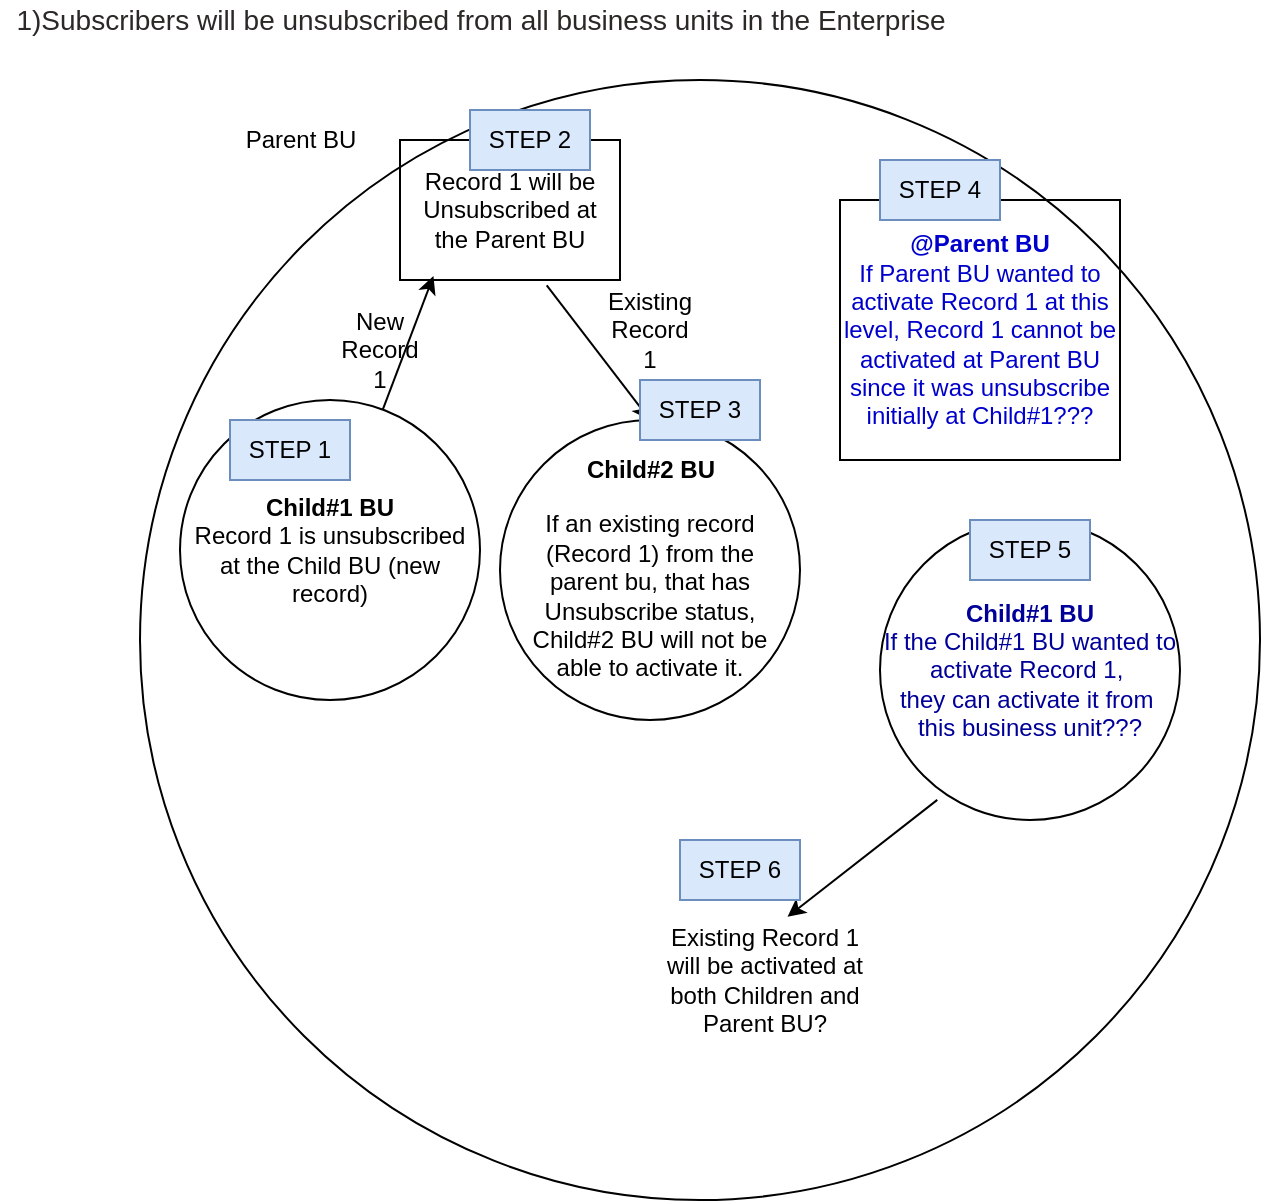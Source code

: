 <mxfile version="15.5.2" type="github" pages="3">
  <diagram id="M77ANdr9X2s9HXMzlOHC" name="Page-1">
    <mxGraphModel dx="782" dy="436" grid="1" gridSize="10" guides="1" tooltips="1" connect="1" arrows="1" fold="1" page="1" pageScale="1" pageWidth="850" pageHeight="1100" math="0" shadow="0">
      <root>
        <mxCell id="0" />
        <mxCell id="1" parent="0" />
        <mxCell id="zp5esCSb5nrr4HkL_zsH-1" value="" style="ellipse;whiteSpace=wrap;html=1;aspect=fixed;align=center;" parent="1" vertex="1">
          <mxGeometry x="120" y="70" width="560" height="560" as="geometry" />
        </mxCell>
        <mxCell id="zp5esCSb5nrr4HkL_zsH-3" value="&lt;span style=&quot;color: rgb(43 , 40 , 38) ; font-family: , &amp;#34;helvetica&amp;#34; , &amp;#34;arial&amp;#34; , sans-serif ; font-size: 14px ; text-align: left ; background-color: rgb(255 , 255 , 255)&quot;&gt;1)Subscribers will be unsubscribed from all business units in the Enterprise&lt;/span&gt;" style="text;html=1;align=center;verticalAlign=middle;resizable=0;points=[];autosize=1;strokeColor=none;fillColor=none;" parent="1" vertex="1">
          <mxGeometry x="50" y="30" width="480" height="20" as="geometry" />
        </mxCell>
        <mxCell id="zp5esCSb5nrr4HkL_zsH-5" value="Parent BU" style="text;html=1;align=center;verticalAlign=middle;resizable=0;points=[];autosize=1;strokeColor=none;fillColor=none;" parent="1" vertex="1">
          <mxGeometry x="165" y="90" width="70" height="20" as="geometry" />
        </mxCell>
        <mxCell id="zp5esCSb5nrr4HkL_zsH-6" value="&lt;b&gt;Child#1 BU&lt;/b&gt;&lt;br&gt;Record 1 is unsubscribed&lt;br&gt;at the Child BU (new &lt;br&gt;record)" style="ellipse;whiteSpace=wrap;html=1;aspect=fixed;" parent="1" vertex="1">
          <mxGeometry x="140" y="230" width="150" height="150" as="geometry" />
        </mxCell>
        <mxCell id="zp5esCSb5nrr4HkL_zsH-7" value="Record 1 will be Unsubscribed at&lt;br&gt;the Parent BU" style="text;html=1;strokeColor=default;fillColor=none;align=center;verticalAlign=middle;whiteSpace=wrap;rounded=0;" parent="1" vertex="1">
          <mxGeometry x="250" y="100" width="110" height="70" as="geometry" />
        </mxCell>
        <mxCell id="zp5esCSb5nrr4HkL_zsH-8" value="" style="endArrow=classic;html=1;rounded=0;entryX=0.152;entryY=0.971;entryDx=0;entryDy=0;entryPerimeter=0;" parent="1" source="zp5esCSb5nrr4HkL_zsH-6" target="zp5esCSb5nrr4HkL_zsH-7" edge="1">
          <mxGeometry width="50" height="50" relative="1" as="geometry">
            <mxPoint x="360" y="220" as="sourcePoint" />
            <mxPoint x="410" y="170" as="targetPoint" />
          </mxGeometry>
        </mxCell>
        <mxCell id="zp5esCSb5nrr4HkL_zsH-9" value="" style="ellipse;whiteSpace=wrap;html=1;aspect=fixed;" parent="1" vertex="1">
          <mxGeometry x="300" y="240" width="150" height="150" as="geometry" />
        </mxCell>
        <mxCell id="zp5esCSb5nrr4HkL_zsH-10" value="&lt;b&gt;Child#2 BU&lt;/b&gt;" style="text;html=1;strokeColor=none;fillColor=none;align=center;verticalAlign=middle;whiteSpace=wrap;rounded=0;" parent="1" vertex="1">
          <mxGeometry x="337.5" y="250" width="75" height="30" as="geometry" />
        </mxCell>
        <mxCell id="zp5esCSb5nrr4HkL_zsH-11" value="If an existing record (Record 1) from the parent bu, that has Unsubscribe status,&lt;br&gt;Child#2 BU will not be able to activate it." style="text;html=1;strokeColor=none;fillColor=none;align=center;verticalAlign=middle;whiteSpace=wrap;rounded=0;" parent="1" vertex="1">
          <mxGeometry x="315" y="260" width="120" height="135" as="geometry" />
        </mxCell>
        <mxCell id="zp5esCSb5nrr4HkL_zsH-12" value="" style="endArrow=classic;html=1;rounded=0;entryX=0.5;entryY=0;entryDx=0;entryDy=0;exitX=0.667;exitY=1.038;exitDx=0;exitDy=0;exitPerimeter=0;" parent="1" source="zp5esCSb5nrr4HkL_zsH-7" target="zp5esCSb5nrr4HkL_zsH-9" edge="1">
          <mxGeometry width="50" height="50" relative="1" as="geometry">
            <mxPoint x="340" y="240" as="sourcePoint" />
            <mxPoint x="390" y="190" as="targetPoint" />
          </mxGeometry>
        </mxCell>
        <mxCell id="zp5esCSb5nrr4HkL_zsH-13" value="New Record 1" style="text;html=1;strokeColor=none;fillColor=none;align=center;verticalAlign=middle;whiteSpace=wrap;rounded=0;rotation=0;" parent="1" vertex="1">
          <mxGeometry x="220" y="190" width="40" height="30" as="geometry" />
        </mxCell>
        <mxCell id="zp5esCSb5nrr4HkL_zsH-14" value="Existing Record 1" style="text;html=1;strokeColor=none;fillColor=none;align=center;verticalAlign=middle;whiteSpace=wrap;rounded=0;rotation=0;" parent="1" vertex="1">
          <mxGeometry x="355" y="180" width="40" height="30" as="geometry" />
        </mxCell>
        <mxCell id="zp5esCSb5nrr4HkL_zsH-16" value="STEP 1" style="text;html=1;strokeColor=#6c8ebf;fillColor=#dae8fc;align=center;verticalAlign=middle;whiteSpace=wrap;rounded=0;" parent="1" vertex="1">
          <mxGeometry x="165" y="240" width="60" height="30" as="geometry" />
        </mxCell>
        <mxCell id="zp5esCSb5nrr4HkL_zsH-17" value="STEP 2" style="text;html=1;strokeColor=#6c8ebf;fillColor=#dae8fc;align=center;verticalAlign=middle;whiteSpace=wrap;rounded=0;" parent="1" vertex="1">
          <mxGeometry x="285" y="85" width="60" height="30" as="geometry" />
        </mxCell>
        <mxCell id="zp5esCSb5nrr4HkL_zsH-18" value="STEP 3" style="text;html=1;strokeColor=#6c8ebf;fillColor=#dae8fc;align=center;verticalAlign=middle;whiteSpace=wrap;rounded=0;" parent="1" vertex="1">
          <mxGeometry x="370" y="220" width="60" height="30" as="geometry" />
        </mxCell>
        <mxCell id="zp5esCSb5nrr4HkL_zsH-20" value="&lt;font color=&quot;#000099&quot;&gt;&lt;b&gt;Child#1 BU&lt;/b&gt;&lt;br&gt;If the Child#1 BU wanted to activate Record 1,&amp;nbsp;&lt;br&gt;they can activate it from&amp;nbsp;&lt;br&gt;this business unit???&lt;/font&gt;" style="ellipse;whiteSpace=wrap;html=1;aspect=fixed;" parent="1" vertex="1">
          <mxGeometry x="490" y="290" width="150" height="150" as="geometry" />
        </mxCell>
        <mxCell id="zp5esCSb5nrr4HkL_zsH-21" value="" style="endArrow=classic;html=1;rounded=0;exitX=0.191;exitY=0.933;exitDx=0;exitDy=0;exitPerimeter=0;entryX=0.59;entryY=-0.027;entryDx=0;entryDy=0;entryPerimeter=0;" parent="1" source="zp5esCSb5nrr4HkL_zsH-20" target="dnP2f6q4hplHWsXKWP3F-1" edge="1">
          <mxGeometry width="50" height="50" relative="1" as="geometry">
            <mxPoint x="340" y="310" as="sourcePoint" />
            <mxPoint x="390" y="260" as="targetPoint" />
          </mxGeometry>
        </mxCell>
        <mxCell id="zp5esCSb5nrr4HkL_zsH-22" value="&lt;font color=&quot;#0000cc&quot;&gt;&lt;b&gt;@Parent BU&lt;/b&gt;&lt;br&gt;If Parent BU wanted to activate Record 1 at this level, Record 1 cannot be activated at Parent BU since it was unsubscribe initially at Child#1???&lt;/font&gt;" style="text;html=1;strokeColor=default;fillColor=none;align=center;verticalAlign=middle;whiteSpace=wrap;rounded=0;rotation=0;" parent="1" vertex="1">
          <mxGeometry x="470" y="130" width="140" height="130" as="geometry" />
        </mxCell>
        <mxCell id="zp5esCSb5nrr4HkL_zsH-23" value="STEP 5" style="text;html=1;strokeColor=#6c8ebf;fillColor=#dae8fc;align=center;verticalAlign=middle;whiteSpace=wrap;rounded=0;" parent="1" vertex="1">
          <mxGeometry x="535" y="290" width="60" height="30" as="geometry" />
        </mxCell>
        <mxCell id="zp5esCSb5nrr4HkL_zsH-24" value="STEP 4" style="text;html=1;strokeColor=#6c8ebf;fillColor=#dae8fc;align=center;verticalAlign=middle;whiteSpace=wrap;rounded=0;" parent="1" vertex="1">
          <mxGeometry x="490" y="110" width="60" height="30" as="geometry" />
        </mxCell>
        <mxCell id="dnP2f6q4hplHWsXKWP3F-1" value="Existing Record 1&lt;br&gt;will be activated at both Children and Parent BU?" style="text;html=1;strokeColor=none;fillColor=none;align=center;verticalAlign=middle;whiteSpace=wrap;rounded=0;rotation=0;" parent="1" vertex="1">
          <mxGeometry x="370" y="490" width="125" height="60" as="geometry" />
        </mxCell>
        <mxCell id="dnP2f6q4hplHWsXKWP3F-4" value="STEP 6" style="text;html=1;strokeColor=#6c8ebf;fillColor=#dae8fc;align=center;verticalAlign=middle;whiteSpace=wrap;rounded=0;" parent="1" vertex="1">
          <mxGeometry x="390" y="450" width="60" height="30" as="geometry" />
        </mxCell>
      </root>
    </mxGraphModel>
  </diagram>
  <diagram id="EgBsvIfDsWsQL3gK1-Qx" name="Page-2">
    <mxGraphModel dx="782" dy="436" grid="1" gridSize="10" guides="1" tooltips="1" connect="1" arrows="1" fold="1" page="1" pageScale="1" pageWidth="850" pageHeight="1100" math="0" shadow="0">
      <root>
        <mxCell id="CEfxVja-TNXCTXSumTY8-0" />
        <mxCell id="CEfxVja-TNXCTXSumTY8-1" parent="CEfxVja-TNXCTXSumTY8-0" />
        <mxCell id="DqOJCjC2_lp1kB3DQxjG-0" value="" style="ellipse;whiteSpace=wrap;html=1;aspect=fixed;align=center;" parent="CEfxVja-TNXCTXSumTY8-1" vertex="1">
          <mxGeometry x="120" y="70" width="530" height="530" as="geometry" />
        </mxCell>
        <mxCell id="DqOJCjC2_lp1kB3DQxjG-2" value="&lt;span style=&quot;color: rgb(43 , 40 , 38) ; font-family: , &amp;#34;helvetica&amp;#34; , &amp;#34;arial&amp;#34; , sans-serif ; font-size: 14px ; text-align: left ; background-color: rgb(255 , 255 , 255)&quot;&gt;1)Subscribers will be unsubscribed from all business units in the Enterprise&lt;/span&gt;" style="text;html=1;align=center;verticalAlign=middle;resizable=0;points=[];autosize=1;strokeColor=none;fillColor=none;" parent="CEfxVja-TNXCTXSumTY8-1" vertex="1">
          <mxGeometry x="50" y="30" width="480" height="20" as="geometry" />
        </mxCell>
        <mxCell id="DqOJCjC2_lp1kB3DQxjG-3" value="Parent BU" style="text;html=1;align=center;verticalAlign=middle;resizable=0;points=[];autosize=1;strokeColor=none;fillColor=none;" parent="CEfxVja-TNXCTXSumTY8-1" vertex="1">
          <mxGeometry x="165" y="90" width="70" height="20" as="geometry" />
        </mxCell>
        <mxCell id="DqOJCjC2_lp1kB3DQxjG-4" value="&lt;b&gt;Child#1 BU&lt;/b&gt;&lt;br&gt;If Child#1 BU wanted to activate Record 2, Record 2 will not be&amp;nbsp; activated at this BU level." style="ellipse;whiteSpace=wrap;html=1;aspect=fixed;" parent="CEfxVja-TNXCTXSumTY8-1" vertex="1">
          <mxGeometry x="140" y="230" width="150" height="150" as="geometry" />
        </mxCell>
        <mxCell id="DqOJCjC2_lp1kB3DQxjG-5" value="Record 2 has been Unsubscribed at&lt;br&gt;the Parent BU" style="text;html=1;strokeColor=default;fillColor=none;align=center;verticalAlign=middle;whiteSpace=wrap;rounded=0;" parent="CEfxVja-TNXCTXSumTY8-1" vertex="1">
          <mxGeometry x="260" y="100" width="110" height="70" as="geometry" />
        </mxCell>
        <mxCell id="DqOJCjC2_lp1kB3DQxjG-7" value="" style="ellipse;whiteSpace=wrap;html=1;aspect=fixed;" parent="CEfxVja-TNXCTXSumTY8-1" vertex="1">
          <mxGeometry x="320" y="245" width="150" height="150" as="geometry" />
        </mxCell>
        <mxCell id="DqOJCjC2_lp1kB3DQxjG-10" value="" style="endArrow=classic;html=1;rounded=0;entryX=0.5;entryY=0;entryDx=0;entryDy=0;exitX=0;exitY=1;exitDx=0;exitDy=0;" parent="CEfxVja-TNXCTXSumTY8-1" source="DqOJCjC2_lp1kB3DQxjG-18" target="DqOJCjC2_lp1kB3DQxjG-7" edge="1">
          <mxGeometry width="50" height="50" relative="1" as="geometry">
            <mxPoint x="340" y="240" as="sourcePoint" />
            <mxPoint x="390" y="190" as="targetPoint" />
          </mxGeometry>
        </mxCell>
        <mxCell id="DqOJCjC2_lp1kB3DQxjG-13" value="STEP 2A" style="text;html=1;strokeColor=#d79b00;fillColor=#ffe6cc;align=center;verticalAlign=middle;whiteSpace=wrap;rounded=0;" parent="CEfxVja-TNXCTXSumTY8-1" vertex="1">
          <mxGeometry x="165" y="240" width="60" height="30" as="geometry" />
        </mxCell>
        <mxCell id="DqOJCjC2_lp1kB3DQxjG-14" value="STEP&amp;nbsp; 1A" style="text;html=1;strokeColor=#d79b00;fillColor=#ffe6cc;align=center;verticalAlign=middle;whiteSpace=wrap;rounded=0;" parent="CEfxVja-TNXCTXSumTY8-1" vertex="1">
          <mxGeometry x="285" y="85" width="60" height="30" as="geometry" />
        </mxCell>
        <mxCell id="DqOJCjC2_lp1kB3DQxjG-15" value="STEP 2B" style="text;html=1;strokeColor=#b85450;fillColor=#f8cecc;align=center;verticalAlign=middle;whiteSpace=wrap;rounded=0;" parent="CEfxVja-TNXCTXSumTY8-1" vertex="1">
          <mxGeometry x="360" y="240" width="60" height="30" as="geometry" />
        </mxCell>
        <mxCell id="DqOJCjC2_lp1kB3DQxjG-16" value="Child#1 BU&lt;br&gt;Child# 1 will have Record 3 active since Parent BU has Active status for Record 3." style="ellipse;whiteSpace=wrap;html=1;aspect=fixed;" parent="CEfxVja-TNXCTXSumTY8-1" vertex="1">
          <mxGeometry x="490" y="240" width="150" height="150" as="geometry" />
        </mxCell>
        <mxCell id="DqOJCjC2_lp1kB3DQxjG-17" value="" style="endArrow=classic;html=1;rounded=0;exitX=0.267;exitY=0.04;exitDx=0;exitDy=0;exitPerimeter=0;entryX=0.75;entryY=1;entryDx=0;entryDy=0;" parent="CEfxVja-TNXCTXSumTY8-1" source="DqOJCjC2_lp1kB3DQxjG-16" target="DqOJCjC2_lp1kB3DQxjG-18" edge="1">
          <mxGeometry width="50" height="50" relative="1" as="geometry">
            <mxPoint x="340" y="310" as="sourcePoint" />
            <mxPoint x="390" y="260" as="targetPoint" />
          </mxGeometry>
        </mxCell>
        <mxCell id="DqOJCjC2_lp1kB3DQxjG-18" value="Record 3 has been Activated at the Parent BU" style="text;html=1;strokeColor=default;fillColor=none;align=center;verticalAlign=middle;whiteSpace=wrap;rounded=0;rotation=0;" parent="CEfxVja-TNXCTXSumTY8-1" vertex="1">
          <mxGeometry x="440" y="130" width="105" height="50" as="geometry" />
        </mxCell>
        <mxCell id="DqOJCjC2_lp1kB3DQxjG-19" value="STEP 2C" style="text;html=1;strokeColor=#b85450;fillColor=#f8cecc;align=center;verticalAlign=middle;whiteSpace=wrap;rounded=0;" parent="CEfxVja-TNXCTXSumTY8-1" vertex="1">
          <mxGeometry x="535" y="240" width="60" height="30" as="geometry" />
        </mxCell>
        <mxCell id="DqOJCjC2_lp1kB3DQxjG-20" value="STEP 1B" style="text;html=1;strokeColor=#b85450;fillColor=#f8cecc;align=center;verticalAlign=middle;whiteSpace=wrap;rounded=0;" parent="CEfxVja-TNXCTXSumTY8-1" vertex="1">
          <mxGeometry x="450" y="100" width="60" height="30" as="geometry" />
        </mxCell>
        <mxCell id="Tp1F4OdR8fQOERQToJOn-0" value="" style="endArrow=classic;html=1;rounded=0;entryX=0.649;entryY=0.036;entryDx=0;entryDy=0;exitX=0.25;exitY=1;exitDx=0;exitDy=0;entryPerimeter=0;" parent="CEfxVja-TNXCTXSumTY8-1" source="DqOJCjC2_lp1kB3DQxjG-5" target="DqOJCjC2_lp1kB3DQxjG-4" edge="1">
          <mxGeometry width="50" height="50" relative="1" as="geometry">
            <mxPoint x="280.0" y="170.0" as="sourcePoint" />
            <mxPoint x="321.63" y="237.34" as="targetPoint" />
          </mxGeometry>
        </mxCell>
        <mxCell id="Tp1F4OdR8fQOERQToJOn-1" value="&lt;b&gt;Child#2 BU&lt;/b&gt;&lt;br&gt;If Child#2 BU wanted to unsubscribe Record3,&lt;br&gt;Record 3 will only be unsubscribe at this BU level. Parent BU will still have Active Record3" style="text;html=1;strokeColor=none;fillColor=none;align=center;verticalAlign=middle;whiteSpace=wrap;rounded=0;" parent="CEfxVja-TNXCTXSumTY8-1" vertex="1">
          <mxGeometry x="330" y="270" width="130" height="110" as="geometry" />
        </mxCell>
      </root>
    </mxGraphModel>
  </diagram>
  <diagram id="RkE49c_FGtTao_uLgUYm" name="Page-3">
    <mxGraphModel dx="782" dy="436" grid="1" gridSize="10" guides="1" tooltips="1" connect="1" arrows="1" fold="1" page="1" pageScale="1" pageWidth="850" pageHeight="1100" math="0" shadow="0">
      <root>
        <mxCell id="sorx6x5YS4TXoiX6V91C-0" />
        <mxCell id="sorx6x5YS4TXoiX6V91C-1" parent="sorx6x5YS4TXoiX6V91C-0" />
        <mxCell id="2P5cfEg7wQXTq4tr7HCc-0" value="" style="ellipse;whiteSpace=wrap;html=1;aspect=fixed;align=center;" parent="sorx6x5YS4TXoiX6V91C-1" vertex="1">
          <mxGeometry x="120" y="70" width="530" height="530" as="geometry" />
        </mxCell>
        <mxCell id="2P5cfEg7wQXTq4tr7HCc-1" value="&lt;span style=&quot;color: rgb(43 , 40 , 38) ; font-family: , &amp;#34;helvetica&amp;#34; , &amp;#34;arial&amp;#34; , sans-serif ; font-size: 14px ; text-align: left ; background-color: rgb(255 , 255 , 255)&quot;&gt;2)Subscribers will be unsubscribed from this business unit only&lt;/span&gt;" style="text;html=1;align=center;verticalAlign=middle;resizable=0;points=[];autosize=1;strokeColor=none;fillColor=none;" parent="sorx6x5YS4TXoiX6V91C-1" vertex="1">
          <mxGeometry x="90" y="30" width="400" height="20" as="geometry" />
        </mxCell>
        <mxCell id="2P5cfEg7wQXTq4tr7HCc-2" value="Parent BU" style="text;html=1;align=center;verticalAlign=middle;resizable=0;points=[];autosize=1;strokeColor=none;fillColor=none;" parent="sorx6x5YS4TXoiX6V91C-1" vertex="1">
          <mxGeometry x="165" y="90" width="70" height="20" as="geometry" />
        </mxCell>
        <mxCell id="2P5cfEg7wQXTq4tr7HCc-3" value="&lt;b&gt;Child#1 BU&lt;/b&gt;&lt;br&gt;If Child#1 BU wanted to Unsubscribe Record 4 at this BU level, Record will be unsubscribe only at this BU, and will remain active at the Parent BU?" style="ellipse;whiteSpace=wrap;html=1;aspect=fixed;" parent="sorx6x5YS4TXoiX6V91C-1" vertex="1">
          <mxGeometry x="140" y="230" width="150" height="150" as="geometry" />
        </mxCell>
        <mxCell id="2P5cfEg7wQXTq4tr7HCc-4" value="Record 4 is ACTIVATED at the Enterprise Level, (ACTIVE STATUS)" style="text;html=1;strokeColor=default;fillColor=none;align=center;verticalAlign=middle;whiteSpace=wrap;rounded=0;" parent="sorx6x5YS4TXoiX6V91C-1" vertex="1">
          <mxGeometry x="260" y="100" width="110" height="70" as="geometry" />
        </mxCell>
        <mxCell id="2P5cfEg7wQXTq4tr7HCc-7" value="STEP 2A" style="text;html=1;strokeColor=#d79b00;fillColor=#ffe6cc;align=center;verticalAlign=middle;whiteSpace=wrap;rounded=0;" parent="sorx6x5YS4TXoiX6V91C-1" vertex="1">
          <mxGeometry x="175" y="220" width="60" height="30" as="geometry" />
        </mxCell>
        <mxCell id="2P5cfEg7wQXTq4tr7HCc-8" value="STEP&amp;nbsp; 1A" style="text;html=1;strokeColor=#d79b00;fillColor=#ffe6cc;align=center;verticalAlign=middle;whiteSpace=wrap;rounded=0;" parent="sorx6x5YS4TXoiX6V91C-1" vertex="1">
          <mxGeometry x="300" y="70" width="60" height="30" as="geometry" />
        </mxCell>
        <mxCell id="2P5cfEg7wQXTq4tr7HCc-10" value="&lt;b&gt;Child#2 BU&lt;/b&gt;&lt;br&gt;If Child#2 BU activated Record 5 at this level, Record 5 will be activated at this BU level." style="ellipse;whiteSpace=wrap;html=1;aspect=fixed;" parent="sorx6x5YS4TXoiX6V91C-1" vertex="1">
          <mxGeometry x="490" y="240" width="150" height="150" as="geometry" />
        </mxCell>
        <mxCell id="2P5cfEg7wQXTq4tr7HCc-11" value="" style="endArrow=classic;html=1;rounded=0;exitX=0.267;exitY=0.04;exitDx=0;exitDy=0;exitPerimeter=0;entryX=0.75;entryY=1;entryDx=0;entryDy=0;" parent="sorx6x5YS4TXoiX6V91C-1" source="2P5cfEg7wQXTq4tr7HCc-10" target="2P5cfEg7wQXTq4tr7HCc-12" edge="1">
          <mxGeometry width="50" height="50" relative="1" as="geometry">
            <mxPoint x="340" y="310" as="sourcePoint" />
            <mxPoint x="390" y="260" as="targetPoint" />
          </mxGeometry>
        </mxCell>
        <mxCell id="2P5cfEg7wQXTq4tr7HCc-12" value="Record 5 will have ACTIVE status at the Parent BU" style="text;html=1;strokeColor=default;fillColor=none;align=center;verticalAlign=middle;whiteSpace=wrap;rounded=0;rotation=0;" parent="sorx6x5YS4TXoiX6V91C-1" vertex="1">
          <mxGeometry x="440" y="130" width="105" height="50" as="geometry" />
        </mxCell>
        <mxCell id="2P5cfEg7wQXTq4tr7HCc-13" value="STEP 1B" style="text;html=1;strokeColor=#b85450;fillColor=#f8cecc;align=center;verticalAlign=middle;whiteSpace=wrap;rounded=0;" parent="sorx6x5YS4TXoiX6V91C-1" vertex="1">
          <mxGeometry x="535" y="240" width="60" height="30" as="geometry" />
        </mxCell>
        <mxCell id="2P5cfEg7wQXTq4tr7HCc-14" value="STEP 2B" style="text;html=1;strokeColor=#b85450;fillColor=#f8cecc;align=center;verticalAlign=middle;whiteSpace=wrap;rounded=0;" parent="sorx6x5YS4TXoiX6V91C-1" vertex="1">
          <mxGeometry x="450" y="100" width="60" height="30" as="geometry" />
        </mxCell>
        <mxCell id="2P5cfEg7wQXTq4tr7HCc-15" value="" style="endArrow=classic;html=1;rounded=0;entryX=0.649;entryY=0.036;entryDx=0;entryDy=0;exitX=0.25;exitY=1;exitDx=0;exitDy=0;entryPerimeter=0;" parent="sorx6x5YS4TXoiX6V91C-1" source="2P5cfEg7wQXTq4tr7HCc-4" target="2P5cfEg7wQXTq4tr7HCc-3" edge="1">
          <mxGeometry width="50" height="50" relative="1" as="geometry">
            <mxPoint x="280.0" y="170.0" as="sourcePoint" />
            <mxPoint x="321.63" y="237.34" as="targetPoint" />
          </mxGeometry>
        </mxCell>
        <mxCell id="2P5cfEg7wQXTq4tr7HCc-18" value="&lt;span style=&quot;color: rgb(43 , 40 , 38) ; font-family: , &amp;#34;helvetica&amp;#34; , &amp;#34;arial&amp;#34; , sans-serif ; font-size: 14px ; text-align: left ; background-color: rgb(255 , 255 , 255)&quot;&gt;&lt;i&gt;If you unsubscribe a subscriber in the All Subscribers list at the business unit level via an Automation Studio import activity, the subscriber is not unsubscribed in the All Subscriber list at the enterprise level.&lt;/i&gt;&lt;/span&gt;" style="text;html=1;strokeColor=default;fillColor=none;align=center;verticalAlign=middle;whiteSpace=wrap;rounded=0;" parent="sorx6x5YS4TXoiX6V91C-1" vertex="1">
          <mxGeometry x="30" y="370" width="235" height="150" as="geometry" />
        </mxCell>
        <mxCell id="2P5cfEg7wQXTq4tr7HCc-19" value="&lt;span style=&quot;color: rgb(43 , 40 , 38) ; font-family: , &amp;#34;helvetica&amp;#34; , &amp;#34;arial&amp;#34; , sans-serif ; font-size: 14px ; text-align: left ; background-color: rgb(255 , 255 , 255)&quot;&gt;&lt;i&gt;If you activate the subscriber in the All Subscribers list via an Automation Studio import activity at the business unit level, the subscriber is activated at the business unit level.&lt;/i&gt;&lt;/span&gt;" style="text;html=1;strokeColor=default;fillColor=none;align=center;verticalAlign=middle;whiteSpace=wrap;rounded=0;" parent="sorx6x5YS4TXoiX6V91C-1" vertex="1">
          <mxGeometry x="615" y="370" width="235" height="150" as="geometry" />
        </mxCell>
        <mxCell id="2P5cfEg7wQXTq4tr7HCc-20" value="&lt;b&gt;Child#2 BU&lt;/b&gt;&lt;br&gt;If Child#2 wanted to unsubscribe Record 5 at this bu level, Record 5 will be unsubscribed at this BU only, but will remain as ACTIVE at the Parent level even though it was initially activated at this child BU?????" style="ellipse;whiteSpace=wrap;html=1;aspect=fixed;" parent="sorx6x5YS4TXoiX6V91C-1" vertex="1">
          <mxGeometry x="345" y="290" width="150" height="150" as="geometry" />
        </mxCell>
        <mxCell id="2P5cfEg7wQXTq4tr7HCc-21" value="STEP 3B" style="text;html=1;strokeColor=#b85450;fillColor=#f8cecc;align=center;verticalAlign=middle;whiteSpace=wrap;rounded=0;" parent="sorx6x5YS4TXoiX6V91C-1" vertex="1">
          <mxGeometry x="390" y="260" width="60" height="30" as="geometry" />
        </mxCell>
        <mxCell id="2P5cfEg7wQXTq4tr7HCc-23" value="" style="endArrow=classic;html=1;rounded=0;exitX=0.165;exitY=1.133;exitDx=0;exitDy=0;exitPerimeter=0;entryX=0.753;entryY=0.084;entryDx=0;entryDy=0;entryPerimeter=0;" parent="sorx6x5YS4TXoiX6V91C-1" source="2P5cfEg7wQXTq4tr7HCc-12" target="2P5cfEg7wQXTq4tr7HCc-20" edge="1">
          <mxGeometry width="50" height="50" relative="1" as="geometry">
            <mxPoint x="540.05" y="256" as="sourcePoint" />
            <mxPoint x="528.75" y="190" as="targetPoint" />
          </mxGeometry>
        </mxCell>
        <mxCell id="2P5cfEg7wQXTq4tr7HCc-24" value="&lt;span style=&quot;color: rgb(43 , 40 , 38) ; font-family: , &amp;#34;helvetica&amp;#34; , &amp;#34;arial&amp;#34; , sans-serif ; font-size: 14px ; text-align: left ; background-color: rgb(255 , 255 , 255)&quot;&gt;&lt;i&gt;If you unsubscribe a subscriber in the All Subscribers list at the Business Unit Level via an Automation Studio import activity, the subscriber is not unsubscribed in the All Subscriber list at the Enterprise Level.&lt;/i&gt;&lt;/span&gt;" style="text;html=1;strokeColor=default;fillColor=none;align=center;verticalAlign=middle;whiteSpace=wrap;rounded=0;" parent="sorx6x5YS4TXoiX6V91C-1" vertex="1">
          <mxGeometry x="330" y="475" width="235" height="150" as="geometry" />
        </mxCell>
        <mxCell id="2P5cfEg7wQXTq4tr7HCc-25" value="" style="endArrow=classic;html=1;rounded=0;exitX=0.25;exitY=0;exitDx=0;exitDy=0;entryX=0.04;entryY=0.564;entryDx=0;entryDy=0;entryPerimeter=0;" parent="sorx6x5YS4TXoiX6V91C-1" source="2P5cfEg7wQXTq4tr7HCc-18" target="2P5cfEg7wQXTq4tr7HCc-3" edge="1">
          <mxGeometry width="50" height="50" relative="1" as="geometry">
            <mxPoint x="410" y="390" as="sourcePoint" />
            <mxPoint x="460" y="340" as="targetPoint" />
          </mxGeometry>
        </mxCell>
        <mxCell id="2P5cfEg7wQXTq4tr7HCc-26" value="" style="endArrow=classic;html=1;rounded=0;entryX=0.376;entryY=1.018;entryDx=0;entryDy=0;entryPerimeter=0;" parent="sorx6x5YS4TXoiX6V91C-1" source="2P5cfEg7wQXTq4tr7HCc-24" target="2P5cfEg7wQXTq4tr7HCc-20" edge="1">
          <mxGeometry width="50" height="50" relative="1" as="geometry">
            <mxPoint x="88.75" y="370" as="sourcePoint" />
            <mxPoint x="156" y="324.6" as="targetPoint" />
          </mxGeometry>
        </mxCell>
        <mxCell id="2P5cfEg7wQXTq4tr7HCc-27" value="" style="endArrow=classic;html=1;rounded=0;exitX=0.75;exitY=0;exitDx=0;exitDy=0;entryX=0.942;entryY=0.716;entryDx=0;entryDy=0;entryPerimeter=0;" parent="sorx6x5YS4TXoiX6V91C-1" source="2P5cfEg7wQXTq4tr7HCc-19" target="2P5cfEg7wQXTq4tr7HCc-10" edge="1">
          <mxGeometry width="50" height="50" relative="1" as="geometry">
            <mxPoint x="410" y="390" as="sourcePoint" />
            <mxPoint x="460" y="340" as="targetPoint" />
          </mxGeometry>
        </mxCell>
      </root>
    </mxGraphModel>
  </diagram>
</mxfile>
